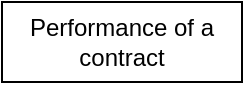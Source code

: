 <mxfile version="13.6.10" type="github">
  <diagram id="Q2yUOy0-iErexTtuF7qb" name="Page-1">
    <mxGraphModel dx="1265" dy="626" grid="1" gridSize="10" guides="1" tooltips="1" connect="1" arrows="1" fold="1" page="1" pageScale="1" pageWidth="850" pageHeight="1100" math="0" shadow="0">
      <root>
        <mxCell id="0" />
        <mxCell id="1" parent="0" />
        <mxCell id="qp0NQLGNWPWNpe9ATkXj-1" value="Performance of a contract" style="rounded=0;whiteSpace=wrap;html=1;" vertex="1" parent="1">
          <mxGeometry x="360" width="120" height="40" as="geometry" />
        </mxCell>
      </root>
    </mxGraphModel>
  </diagram>
</mxfile>
